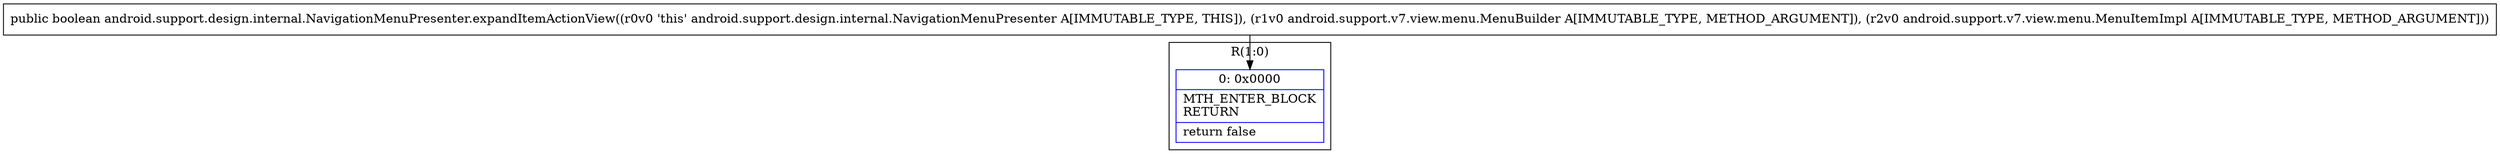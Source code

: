 digraph "CFG forandroid.support.design.internal.NavigationMenuPresenter.expandItemActionView(Landroid\/support\/v7\/view\/menu\/MenuBuilder;Landroid\/support\/v7\/view\/menu\/MenuItemImpl;)Z" {
subgraph cluster_Region_743951799 {
label = "R(1:0)";
node [shape=record,color=blue];
Node_0 [shape=record,label="{0\:\ 0x0000|MTH_ENTER_BLOCK\lRETURN\l|return false\l}"];
}
MethodNode[shape=record,label="{public boolean android.support.design.internal.NavigationMenuPresenter.expandItemActionView((r0v0 'this' android.support.design.internal.NavigationMenuPresenter A[IMMUTABLE_TYPE, THIS]), (r1v0 android.support.v7.view.menu.MenuBuilder A[IMMUTABLE_TYPE, METHOD_ARGUMENT]), (r2v0 android.support.v7.view.menu.MenuItemImpl A[IMMUTABLE_TYPE, METHOD_ARGUMENT])) }"];
MethodNode -> Node_0;
}

